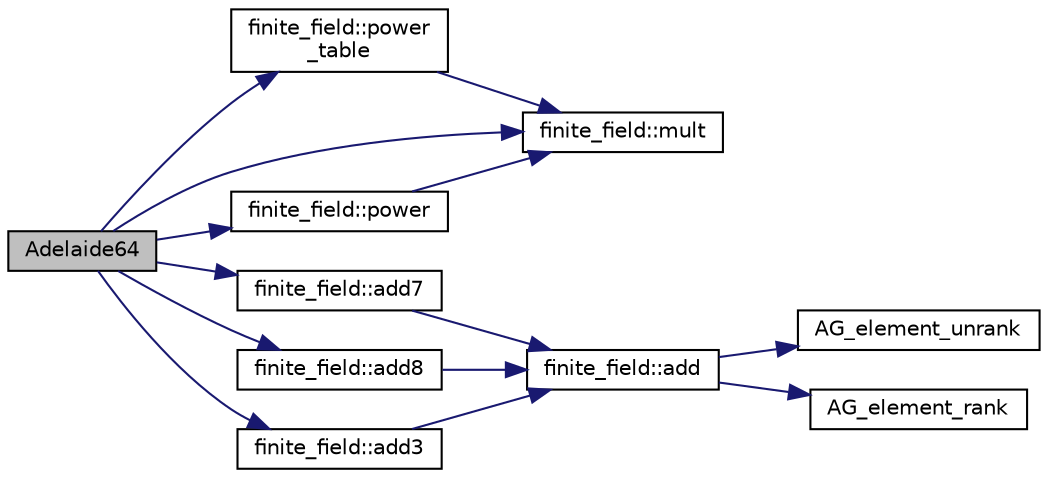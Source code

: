 digraph "Adelaide64"
{
  edge [fontname="Helvetica",fontsize="10",labelfontname="Helvetica",labelfontsize="10"];
  node [fontname="Helvetica",fontsize="10",shape=record];
  rankdir="LR";
  Node11 [label="Adelaide64",height=0.2,width=0.4,color="black", fillcolor="grey75", style="filled", fontcolor="black"];
  Node11 -> Node12 [color="midnightblue",fontsize="10",style="solid",fontname="Helvetica"];
  Node12 [label="finite_field::power\l_table",height=0.2,width=0.4,color="black", fillcolor="white", style="filled",URL="$df/d5a/classfinite__field.html#a0a40a20b88342c6d3aafb73050ef5256"];
  Node12 -> Node13 [color="midnightblue",fontsize="10",style="solid",fontname="Helvetica"];
  Node13 [label="finite_field::mult",height=0.2,width=0.4,color="black", fillcolor="white", style="filled",URL="$df/d5a/classfinite__field.html#a24fb5917aa6d4d656fd855b7f44a13b0"];
  Node11 -> Node14 [color="midnightblue",fontsize="10",style="solid",fontname="Helvetica"];
  Node14 [label="finite_field::add7",height=0.2,width=0.4,color="black", fillcolor="white", style="filled",URL="$df/d5a/classfinite__field.html#a19120d114e955baea2cf5d27c459fac1"];
  Node14 -> Node15 [color="midnightblue",fontsize="10",style="solid",fontname="Helvetica"];
  Node15 [label="finite_field::add",height=0.2,width=0.4,color="black", fillcolor="white", style="filled",URL="$df/d5a/classfinite__field.html#a8f12328a27500f3c7be0c849ebbc9d14"];
  Node15 -> Node16 [color="midnightblue",fontsize="10",style="solid",fontname="Helvetica"];
  Node16 [label="AG_element_unrank",height=0.2,width=0.4,color="black", fillcolor="white", style="filled",URL="$d4/d67/geometry_8h.html#a4a33b86c87b2879b97cfa1327abe2885"];
  Node15 -> Node17 [color="midnightblue",fontsize="10",style="solid",fontname="Helvetica"];
  Node17 [label="AG_element_rank",height=0.2,width=0.4,color="black", fillcolor="white", style="filled",URL="$d4/d67/geometry_8h.html#ab2ac908d07dd8038fd996e26bdc75c17"];
  Node11 -> Node18 [color="midnightblue",fontsize="10",style="solid",fontname="Helvetica"];
  Node18 [label="finite_field::add8",height=0.2,width=0.4,color="black", fillcolor="white", style="filled",URL="$df/d5a/classfinite__field.html#ae32c75625447b15a27d0309ce0ade90e"];
  Node18 -> Node15 [color="midnightblue",fontsize="10",style="solid",fontname="Helvetica"];
  Node11 -> Node19 [color="midnightblue",fontsize="10",style="solid",fontname="Helvetica"];
  Node19 [label="finite_field::power",height=0.2,width=0.4,color="black", fillcolor="white", style="filled",URL="$df/d5a/classfinite__field.html#a0437871b8f775f0b2d589188d9ad7e61"];
  Node19 -> Node13 [color="midnightblue",fontsize="10",style="solid",fontname="Helvetica"];
  Node11 -> Node13 [color="midnightblue",fontsize="10",style="solid",fontname="Helvetica"];
  Node11 -> Node20 [color="midnightblue",fontsize="10",style="solid",fontname="Helvetica"];
  Node20 [label="finite_field::add3",height=0.2,width=0.4,color="black", fillcolor="white", style="filled",URL="$df/d5a/classfinite__field.html#aa3c53790ee7232f154fa43ebc46fb1f7"];
  Node20 -> Node15 [color="midnightblue",fontsize="10",style="solid",fontname="Helvetica"];
}
